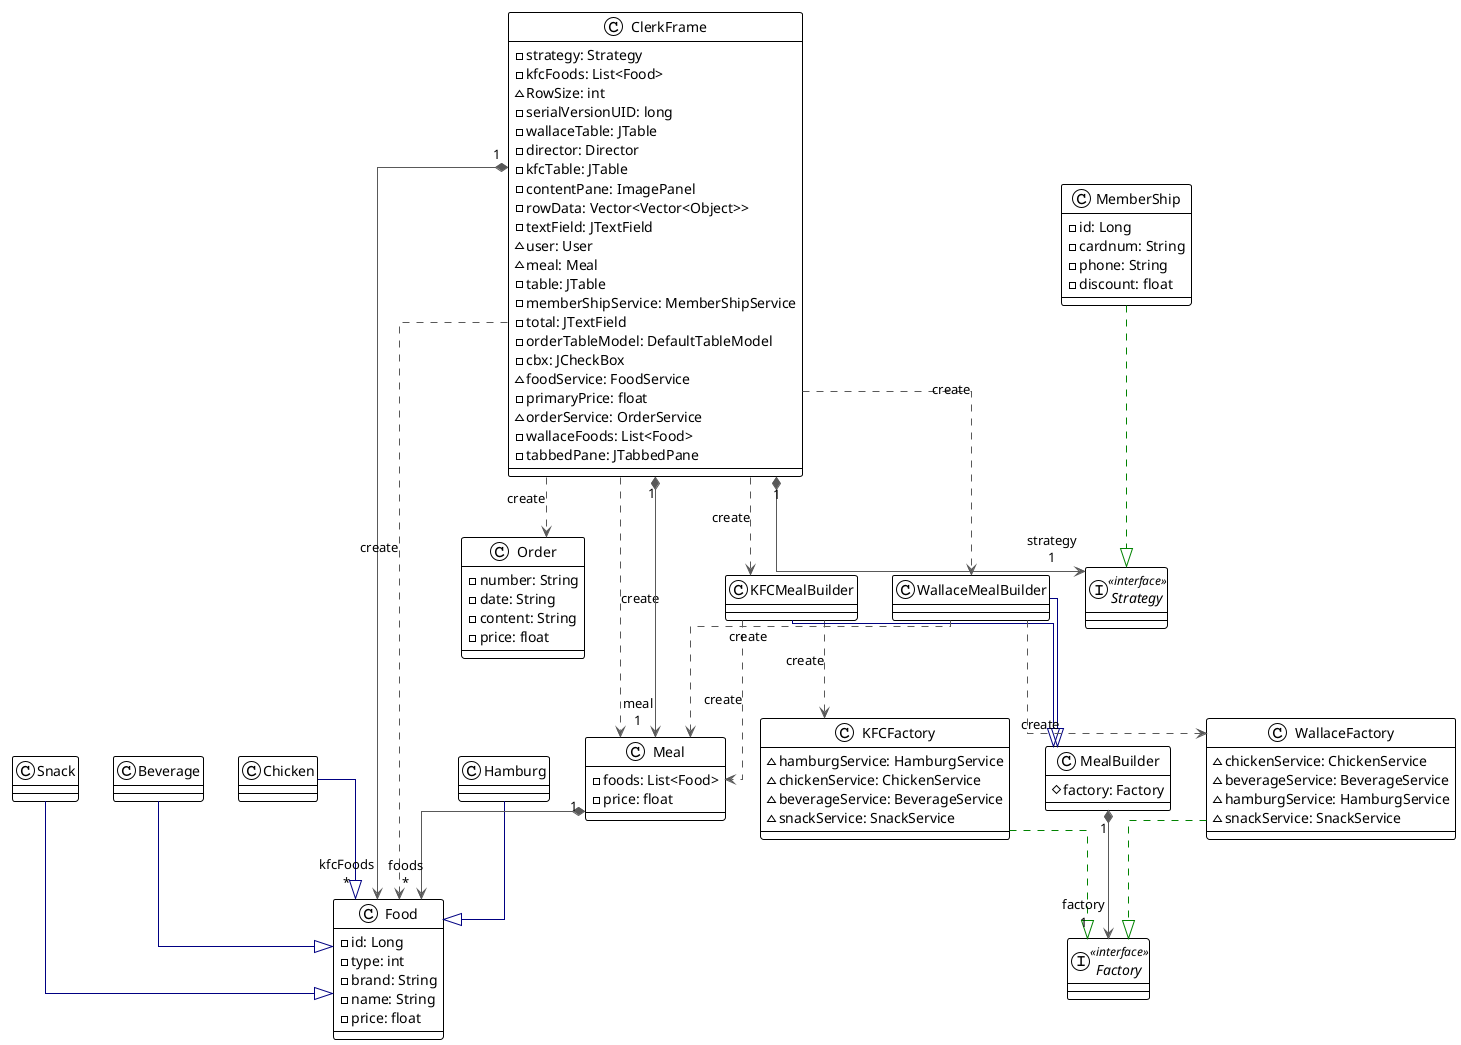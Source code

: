@startuml

!theme plain
top to bottom direction
skinparam linetype ortho

class Beverage
class Chicken
class ClerkFrame {
  - strategy: Strategy
  - kfcFoods: List<Food>
  ~ RowSize: int
  - serialVersionUID: long
  - wallaceTable: JTable
  - director: Director
  - kfcTable: JTable
  - contentPane: ImagePanel
  - rowData: Vector<Vector<Object>>
  - textField: JTextField
  ~ user: User
  ~ meal: Meal
  - table: JTable
  - memberShipService: MemberShipService
  - total: JTextField
  - orderTableModel: DefaultTableModel
  - cbx: JCheckBox
  ~ foodService: FoodService
  - primaryPrice: float
  ~ orderService: OrderService
  - wallaceFoods: List<Food>
  - tabbedPane: JTabbedPane
}
interface Factory << interface >>
class Food {
  - id: Long
  - type: int
  - brand: String
  - name: String
  - price: float
}
class Hamburg
class KFCFactory {
  ~ hamburgService: HamburgService
  ~ chickenService: ChickenService
  ~ beverageService: BeverageService
  ~ snackService: SnackService
}
class KFCMealBuilder
class Meal {
  - foods: List<Food>
  - price: float
}
class MealBuilder {
  # factory: Factory
}
class MemberShip {
  - id: Long
  - cardnum: String
  - phone: String
  - discount: float
}
class Order {
  - number: String
  - date: String
  - content: String
  - price: float
}
class Snack
interface Strategy << interface >>
class WallaceFactory {
  ~ chickenService: ChickenService
  ~ beverageService: BeverageService
  ~ hamburgService: HamburgService
  ~ snackService: SnackService
}
class WallaceMealBuilder

Beverage            -[#000082,plain]-^  Food               
Chicken             -[#000082,plain]-^  Food               
ClerkFrame         "1" *-[#595959,plain]-> "kfcFoods\n*" Food               
ClerkFrame          -[#595959,dashed]->  Food               : "«create»"
ClerkFrame          -[#595959,dashed]->  KFCMealBuilder     : "«create»"
ClerkFrame          -[#595959,dashed]->  Meal               : "«create»"
ClerkFrame         "1" *-[#595959,plain]-> "meal\n1" Meal               
ClerkFrame          -[#595959,dashed]->  Order              : "«create»"
ClerkFrame         "1" *-[#595959,plain]-> "strategy\n1" Strategy           
ClerkFrame          -[#595959,dashed]->  WallaceMealBuilder : "«create»"
Hamburg             -[#000082,plain]-^  Food               
KFCFactory          -[#008200,dashed]-^  Factory            
KFCMealBuilder      -[#595959,dashed]->  KFCFactory         : "«create»"
KFCMealBuilder      -[#595959,dashed]->  Meal               : "«create»"
KFCMealBuilder      -[#000082,plain]-^  MealBuilder        
Meal               "1" *-[#595959,plain]-> "foods\n*" Food               
MealBuilder        "1" *-[#595959,plain]-> "factory\n1" Factory            
MemberShip          -[#008200,dashed]-^  Strategy           
Snack               -[#000082,plain]-^  Food               
WallaceFactory      -[#008200,dashed]-^  Factory            
WallaceMealBuilder  -[#595959,dashed]->  Meal               : "«create»"
WallaceMealBuilder  -[#000082,plain]-^  MealBuilder        
WallaceMealBuilder  -[#595959,dashed]->  WallaceFactory     : "«create»"
@enduml
